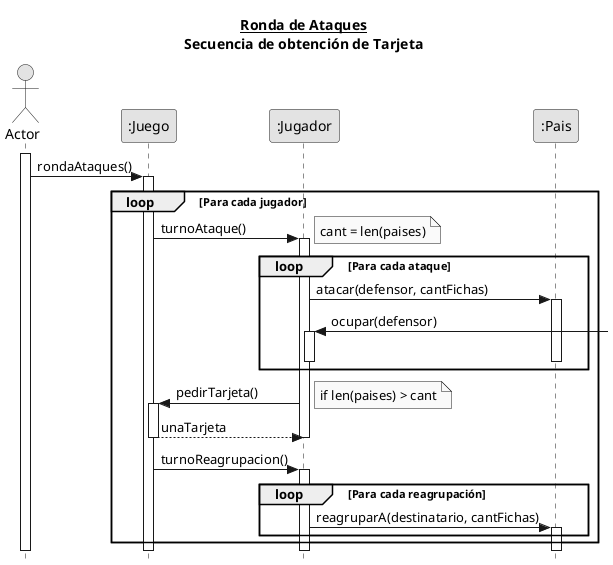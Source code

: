 @startuml
title
**__Ronda de Ataques__**
Secuencia de obtención de Tarjeta
end title
skinparam responseMessageBelowArrow true
skinparam monochrome true
skinparam style strictuml
hide footbox

actor Actor
participant jueg as ":Juego"
participant jug as ":Jugador"
participant pais as ":Pais"

Actor ++
Actor -> jueg ++: rondaAtaques()

loop Para cada jugador
    jueg -> jug ++: turnoAtaque()
    note right: cant = len(paises)
    loop Para cada ataque
        jug -> pais ++: atacar(defensor, cantFichas)
        jug <-] ++: ocupar(defensor)
        pais --
        jug --
    end loop

    jug -> jueg ++: pedirTarjeta()
    note right: if len(paises) > cant
    jueg --> jug --: unaTarjeta
    deactivate jug

    jueg -> jug ++: turnoReagrupacion()
    loop Para cada reagrupación
        jug -> pais ++: reagruparA(destinatario, cantFichas)
    end loop

end loop

@enduml
